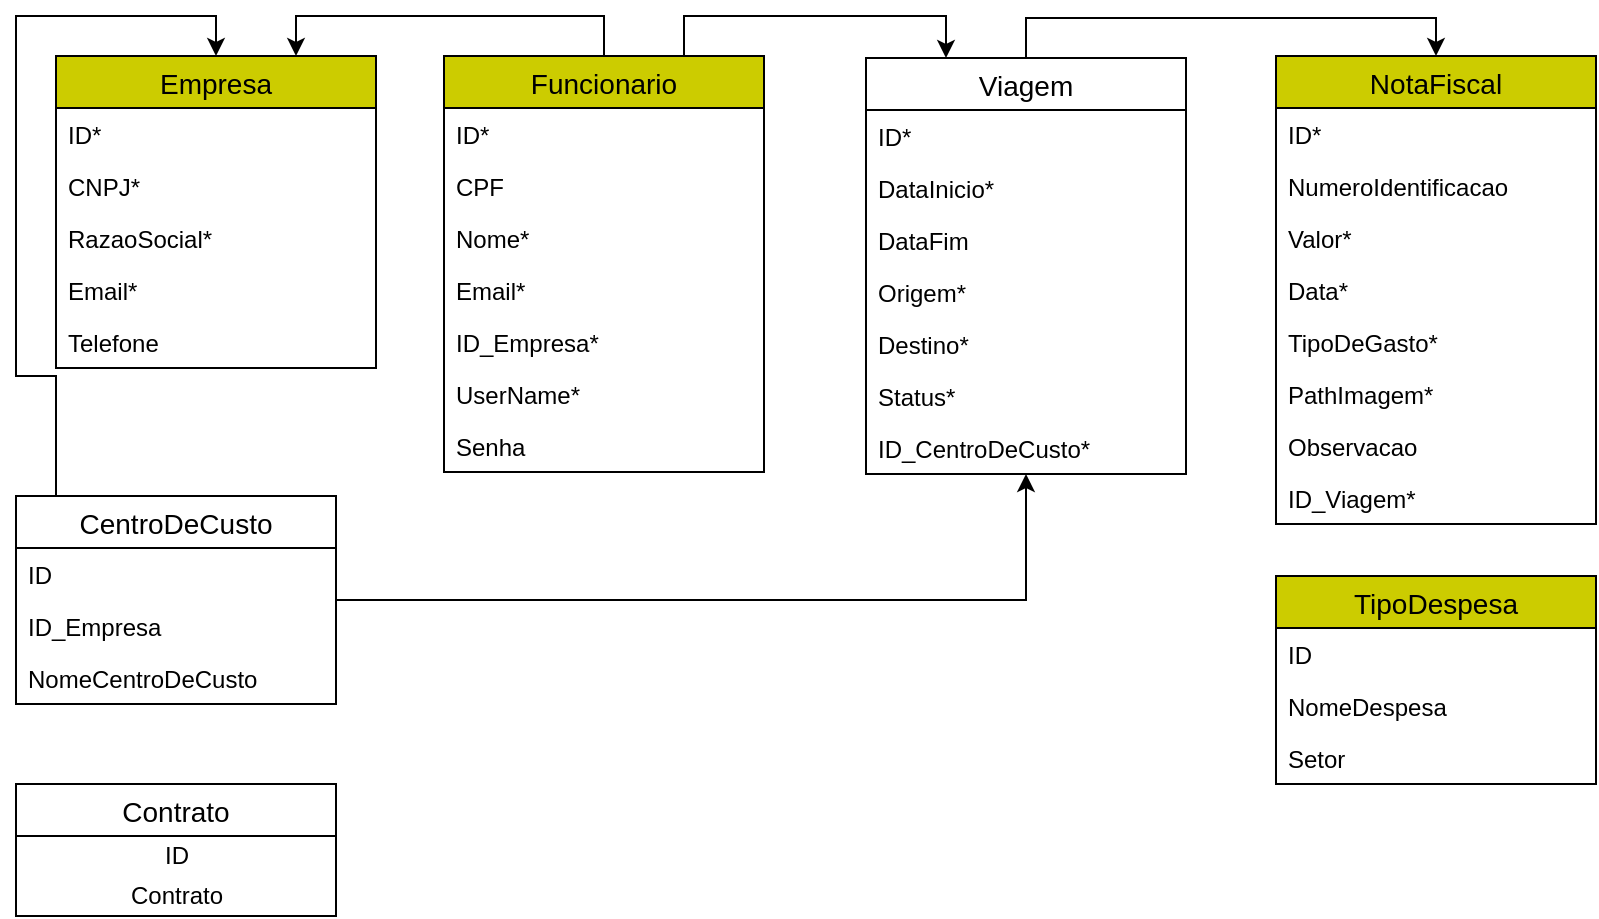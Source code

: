 <mxfile version="13.1.3" type="github">
  <diagram id="mBjLz7T49912LiGAMW3A" name="Page-1">
    <mxGraphModel dx="1622" dy="747" grid="1" gridSize="10" guides="1" tooltips="1" connect="1" arrows="1" fold="1" page="1" pageScale="1" pageWidth="827" pageHeight="1169" math="0" shadow="0">
      <root>
        <mxCell id="0" />
        <mxCell id="1" parent="0" />
        <mxCell id="ghzMU9aXFlvLaxTiIsrm-9" value="Empresa" style="swimlane;fontStyle=0;childLayout=stackLayout;horizontal=1;startSize=26;horizontalStack=0;resizeParent=1;resizeParentMax=0;resizeLast=0;collapsible=1;marginBottom=0;align=center;fontSize=14;fillColor=#CCCC00;" parent="1" vertex="1">
          <mxGeometry x="30" y="40" width="160" height="156" as="geometry" />
        </mxCell>
        <mxCell id="ghzMU9aXFlvLaxTiIsrm-10" value="ID*" style="text;strokeColor=none;fillColor=none;spacingLeft=4;spacingRight=4;overflow=hidden;rotatable=0;points=[[0,0.5],[1,0.5]];portConstraint=eastwest;fontSize=12;" parent="ghzMU9aXFlvLaxTiIsrm-9" vertex="1">
          <mxGeometry y="26" width="160" height="26" as="geometry" />
        </mxCell>
        <mxCell id="ghzMU9aXFlvLaxTiIsrm-11" value="CNPJ*" style="text;strokeColor=none;fillColor=none;spacingLeft=4;spacingRight=4;overflow=hidden;rotatable=0;points=[[0,0.5],[1,0.5]];portConstraint=eastwest;fontSize=12;" parent="ghzMU9aXFlvLaxTiIsrm-9" vertex="1">
          <mxGeometry y="52" width="160" height="26" as="geometry" />
        </mxCell>
        <mxCell id="ghzMU9aXFlvLaxTiIsrm-12" value="RazaoSocial*" style="text;strokeColor=none;fillColor=none;spacingLeft=4;spacingRight=4;overflow=hidden;rotatable=0;points=[[0,0.5],[1,0.5]];portConstraint=eastwest;fontSize=12;" parent="ghzMU9aXFlvLaxTiIsrm-9" vertex="1">
          <mxGeometry y="78" width="160" height="26" as="geometry" />
        </mxCell>
        <mxCell id="ghzMU9aXFlvLaxTiIsrm-13" value="Email*" style="text;strokeColor=none;fillColor=none;spacingLeft=4;spacingRight=4;overflow=hidden;rotatable=0;points=[[0,0.5],[1,0.5]];portConstraint=eastwest;fontSize=12;" parent="ghzMU9aXFlvLaxTiIsrm-9" vertex="1">
          <mxGeometry y="104" width="160" height="26" as="geometry" />
        </mxCell>
        <mxCell id="TEn6VvvXS9nuJFrR01Om-1" value="Telefone" style="text;strokeColor=none;fillColor=none;spacingLeft=4;spacingRight=4;overflow=hidden;rotatable=0;points=[[0,0.5],[1,0.5]];portConstraint=eastwest;fontSize=12;" vertex="1" parent="ghzMU9aXFlvLaxTiIsrm-9">
          <mxGeometry y="130" width="160" height="26" as="geometry" />
        </mxCell>
        <mxCell id="ghzMU9aXFlvLaxTiIsrm-44" style="edgeStyle=orthogonalEdgeStyle;rounded=0;orthogonalLoop=1;jettySize=auto;html=1;exitX=0.5;exitY=0;exitDx=0;exitDy=0;entryX=0.75;entryY=0;entryDx=0;entryDy=0;" parent="1" source="ghzMU9aXFlvLaxTiIsrm-1" target="ghzMU9aXFlvLaxTiIsrm-9" edge="1">
          <mxGeometry relative="1" as="geometry" />
        </mxCell>
        <mxCell id="ghzMU9aXFlvLaxTiIsrm-45" style="edgeStyle=orthogonalEdgeStyle;rounded=0;orthogonalLoop=1;jettySize=auto;html=1;exitX=0.75;exitY=0;exitDx=0;exitDy=0;entryX=0.25;entryY=0;entryDx=0;entryDy=0;" parent="1" source="ghzMU9aXFlvLaxTiIsrm-1" target="ghzMU9aXFlvLaxTiIsrm-19" edge="1">
          <mxGeometry relative="1" as="geometry" />
        </mxCell>
        <mxCell id="ghzMU9aXFlvLaxTiIsrm-1" value="Funcionario" style="swimlane;fontStyle=0;childLayout=stackLayout;horizontal=1;startSize=26;horizontalStack=0;resizeParent=1;resizeParentMax=0;resizeLast=0;collapsible=1;marginBottom=0;align=center;fontSize=14;fillColor=#CCCC00;" parent="1" vertex="1">
          <mxGeometry x="224" y="40" width="160" height="208" as="geometry" />
        </mxCell>
        <mxCell id="ghzMU9aXFlvLaxTiIsrm-8" value="ID*" style="text;strokeColor=none;fillColor=none;spacingLeft=4;spacingRight=4;overflow=hidden;rotatable=0;points=[[0,0.5],[1,0.5]];portConstraint=eastwest;fontSize=12;" parent="ghzMU9aXFlvLaxTiIsrm-1" vertex="1">
          <mxGeometry y="26" width="160" height="26" as="geometry" />
        </mxCell>
        <mxCell id="ghzMU9aXFlvLaxTiIsrm-3" value="CPF" style="text;strokeColor=none;fillColor=none;spacingLeft=4;spacingRight=4;overflow=hidden;rotatable=0;points=[[0,0.5],[1,0.5]];portConstraint=eastwest;fontSize=12;" parent="ghzMU9aXFlvLaxTiIsrm-1" vertex="1">
          <mxGeometry y="52" width="160" height="26" as="geometry" />
        </mxCell>
        <mxCell id="ghzMU9aXFlvLaxTiIsrm-4" value="Nome*" style="text;strokeColor=none;fillColor=none;spacingLeft=4;spacingRight=4;overflow=hidden;rotatable=0;points=[[0,0.5],[1,0.5]];portConstraint=eastwest;fontSize=12;" parent="ghzMU9aXFlvLaxTiIsrm-1" vertex="1">
          <mxGeometry y="78" width="160" height="26" as="geometry" />
        </mxCell>
        <mxCell id="ghzMU9aXFlvLaxTiIsrm-5" value="Email*" style="text;strokeColor=none;fillColor=none;spacingLeft=4;spacingRight=4;overflow=hidden;rotatable=0;points=[[0,0.5],[1,0.5]];portConstraint=eastwest;fontSize=12;" parent="ghzMU9aXFlvLaxTiIsrm-1" vertex="1">
          <mxGeometry y="104" width="160" height="26" as="geometry" />
        </mxCell>
        <mxCell id="ghzMU9aXFlvLaxTiIsrm-7" value="ID_Empresa*" style="text;strokeColor=none;fillColor=none;spacingLeft=4;spacingRight=4;overflow=hidden;rotatable=0;points=[[0,0.5],[1,0.5]];portConstraint=eastwest;fontSize=12;" parent="ghzMU9aXFlvLaxTiIsrm-1" vertex="1">
          <mxGeometry y="130" width="160" height="26" as="geometry" />
        </mxCell>
        <mxCell id="ghzMU9aXFlvLaxTiIsrm-58" value="UserName*" style="text;strokeColor=none;fillColor=none;spacingLeft=4;spacingRight=4;overflow=hidden;rotatable=0;points=[[0,0.5],[1,0.5]];portConstraint=eastwest;fontSize=12;" parent="ghzMU9aXFlvLaxTiIsrm-1" vertex="1">
          <mxGeometry y="156" width="160" height="26" as="geometry" />
        </mxCell>
        <mxCell id="TEn6VvvXS9nuJFrR01Om-4" value="Senha" style="text;strokeColor=none;fillColor=none;spacingLeft=4;spacingRight=4;overflow=hidden;rotatable=0;points=[[0,0.5],[1,0.5]];portConstraint=eastwest;fontSize=12;" vertex="1" parent="ghzMU9aXFlvLaxTiIsrm-1">
          <mxGeometry y="182" width="160" height="26" as="geometry" />
        </mxCell>
        <mxCell id="ghzMU9aXFlvLaxTiIsrm-42" style="edgeStyle=orthogonalEdgeStyle;rounded=0;orthogonalLoop=1;jettySize=auto;html=1;exitX=0.156;exitY=0.019;exitDx=0;exitDy=0;entryX=0.5;entryY=0;entryDx=0;entryDy=0;exitPerimeter=0;" parent="1" source="ghzMU9aXFlvLaxTiIsrm-26" target="ghzMU9aXFlvLaxTiIsrm-9" edge="1">
          <mxGeometry relative="1" as="geometry">
            <Array as="points">
              <mxPoint x="35" y="260" />
              <mxPoint x="30" y="260" />
              <mxPoint x="30" y="200" />
              <mxPoint x="10" y="200" />
              <mxPoint x="10" y="20" />
              <mxPoint x="110" y="20" />
            </Array>
          </mxGeometry>
        </mxCell>
        <mxCell id="ghzMU9aXFlvLaxTiIsrm-49" style="edgeStyle=orthogonalEdgeStyle;rounded=0;orthogonalLoop=1;jettySize=auto;html=1;exitX=1;exitY=0.5;exitDx=0;exitDy=0;" parent="1" source="ghzMU9aXFlvLaxTiIsrm-26" target="ghzMU9aXFlvLaxTiIsrm-25" edge="1">
          <mxGeometry relative="1" as="geometry">
            <Array as="points">
              <mxPoint x="170" y="312" />
              <mxPoint x="515" y="312" />
            </Array>
          </mxGeometry>
        </mxCell>
        <mxCell id="ghzMU9aXFlvLaxTiIsrm-57" style="edgeStyle=orthogonalEdgeStyle;rounded=0;orthogonalLoop=1;jettySize=auto;html=1;exitX=0.5;exitY=0;exitDx=0;exitDy=0;entryX=0.5;entryY=0;entryDx=0;entryDy=0;" parent="1" source="ghzMU9aXFlvLaxTiIsrm-19" target="ghzMU9aXFlvLaxTiIsrm-50" edge="1">
          <mxGeometry relative="1" as="geometry" />
        </mxCell>
        <mxCell id="ghzMU9aXFlvLaxTiIsrm-19" value="Viagem" style="swimlane;fontStyle=0;childLayout=stackLayout;horizontal=1;startSize=26;horizontalStack=0;resizeParent=1;resizeParentMax=0;resizeLast=0;collapsible=1;marginBottom=0;align=center;fontSize=14;" parent="1" vertex="1">
          <mxGeometry x="435" y="41" width="160" height="208" as="geometry" />
        </mxCell>
        <mxCell id="ghzMU9aXFlvLaxTiIsrm-20" value="ID*" style="text;strokeColor=none;fillColor=none;spacingLeft=4;spacingRight=4;overflow=hidden;rotatable=0;points=[[0,0.5],[1,0.5]];portConstraint=eastwest;fontSize=12;" parent="ghzMU9aXFlvLaxTiIsrm-19" vertex="1">
          <mxGeometry y="26" width="160" height="26" as="geometry" />
        </mxCell>
        <mxCell id="ghzMU9aXFlvLaxTiIsrm-21" value="DataInicio*" style="text;strokeColor=none;fillColor=none;spacingLeft=4;spacingRight=4;overflow=hidden;rotatable=0;points=[[0,0.5],[1,0.5]];portConstraint=eastwest;fontSize=12;" parent="ghzMU9aXFlvLaxTiIsrm-19" vertex="1">
          <mxGeometry y="52" width="160" height="26" as="geometry" />
        </mxCell>
        <mxCell id="ghzMU9aXFlvLaxTiIsrm-22" value="DataFim" style="text;strokeColor=none;fillColor=none;spacingLeft=4;spacingRight=4;overflow=hidden;rotatable=0;points=[[0,0.5],[1,0.5]];portConstraint=eastwest;fontSize=12;" parent="ghzMU9aXFlvLaxTiIsrm-19" vertex="1">
          <mxGeometry y="78" width="160" height="26" as="geometry" />
        </mxCell>
        <mxCell id="ghzMU9aXFlvLaxTiIsrm-23" value="Origem*" style="text;strokeColor=none;fillColor=none;spacingLeft=4;spacingRight=4;overflow=hidden;rotatable=0;points=[[0,0.5],[1,0.5]];portConstraint=eastwest;fontSize=12;" parent="ghzMU9aXFlvLaxTiIsrm-19" vertex="1">
          <mxGeometry y="104" width="160" height="26" as="geometry" />
        </mxCell>
        <mxCell id="ghzMU9aXFlvLaxTiIsrm-24" value="Destino*" style="text;strokeColor=none;fillColor=none;spacingLeft=4;spacingRight=4;overflow=hidden;rotatable=0;points=[[0,0.5],[1,0.5]];portConstraint=eastwest;fontSize=12;" parent="ghzMU9aXFlvLaxTiIsrm-19" vertex="1">
          <mxGeometry y="130" width="160" height="26" as="geometry" />
        </mxCell>
        <mxCell id="ghzMU9aXFlvLaxTiIsrm-65" value="Status*" style="text;strokeColor=none;fillColor=none;spacingLeft=4;spacingRight=4;overflow=hidden;rotatable=0;points=[[0,0.5],[1,0.5]];portConstraint=eastwest;fontSize=12;" parent="ghzMU9aXFlvLaxTiIsrm-19" vertex="1">
          <mxGeometry y="156" width="160" height="26" as="geometry" />
        </mxCell>
        <mxCell id="ghzMU9aXFlvLaxTiIsrm-25" value="ID_CentroDeCusto*" style="text;strokeColor=none;fillColor=none;spacingLeft=4;spacingRight=4;overflow=hidden;rotatable=0;points=[[0,0.5],[1,0.5]];portConstraint=eastwest;fontSize=12;" parent="ghzMU9aXFlvLaxTiIsrm-19" vertex="1">
          <mxGeometry y="182" width="160" height="26" as="geometry" />
        </mxCell>
        <mxCell id="ghzMU9aXFlvLaxTiIsrm-26" value="CentroDeCusto" style="swimlane;fontStyle=0;childLayout=stackLayout;horizontal=1;startSize=26;horizontalStack=0;resizeParent=1;resizeParentMax=0;resizeLast=0;collapsible=1;marginBottom=0;align=center;fontSize=14;" parent="1" vertex="1">
          <mxGeometry x="10" y="260" width="160" height="104" as="geometry" />
        </mxCell>
        <mxCell id="ghzMU9aXFlvLaxTiIsrm-27" value="ID" style="text;strokeColor=none;fillColor=none;spacingLeft=4;spacingRight=4;overflow=hidden;rotatable=0;points=[[0,0.5],[1,0.5]];portConstraint=eastwest;fontSize=12;" parent="ghzMU9aXFlvLaxTiIsrm-26" vertex="1">
          <mxGeometry y="26" width="160" height="26" as="geometry" />
        </mxCell>
        <mxCell id="ghzMU9aXFlvLaxTiIsrm-28" value="ID_Empresa" style="text;strokeColor=none;fillColor=none;spacingLeft=4;spacingRight=4;overflow=hidden;rotatable=0;points=[[0,0.5],[1,0.5]];portConstraint=eastwest;fontSize=12;" parent="ghzMU9aXFlvLaxTiIsrm-26" vertex="1">
          <mxGeometry y="52" width="160" height="26" as="geometry" />
        </mxCell>
        <mxCell id="ghzMU9aXFlvLaxTiIsrm-29" value="NomeCentroDeCusto" style="text;strokeColor=none;fillColor=none;spacingLeft=4;spacingRight=4;overflow=hidden;rotatable=0;points=[[0,0.5],[1,0.5]];portConstraint=eastwest;fontSize=12;" parent="ghzMU9aXFlvLaxTiIsrm-26" vertex="1">
          <mxGeometry y="78" width="160" height="26" as="geometry" />
        </mxCell>
        <mxCell id="ghzMU9aXFlvLaxTiIsrm-50" value="NotaFiscal" style="swimlane;fontStyle=0;childLayout=stackLayout;horizontal=1;startSize=26;horizontalStack=0;resizeParent=1;resizeParentMax=0;resizeLast=0;collapsible=1;marginBottom=0;align=center;fontSize=14;fillColor=#CCCC00;" parent="1" vertex="1">
          <mxGeometry x="640" y="40" width="160" height="234" as="geometry" />
        </mxCell>
        <mxCell id="ghzMU9aXFlvLaxTiIsrm-51" value="ID*" style="text;strokeColor=none;fillColor=none;spacingLeft=4;spacingRight=4;overflow=hidden;rotatable=0;points=[[0,0.5],[1,0.5]];portConstraint=eastwest;fontSize=12;" parent="ghzMU9aXFlvLaxTiIsrm-50" vertex="1">
          <mxGeometry y="26" width="160" height="26" as="geometry" />
        </mxCell>
        <mxCell id="ghzMU9aXFlvLaxTiIsrm-52" value="NumeroIdentificacao" style="text;strokeColor=none;fillColor=none;spacingLeft=4;spacingRight=4;overflow=hidden;rotatable=0;points=[[0,0.5],[1,0.5]];portConstraint=eastwest;fontSize=12;" parent="ghzMU9aXFlvLaxTiIsrm-50" vertex="1">
          <mxGeometry y="52" width="160" height="26" as="geometry" />
        </mxCell>
        <mxCell id="ghzMU9aXFlvLaxTiIsrm-53" value="Valor*" style="text;strokeColor=none;fillColor=none;spacingLeft=4;spacingRight=4;overflow=hidden;rotatable=0;points=[[0,0.5],[1,0.5]];portConstraint=eastwest;fontSize=12;" parent="ghzMU9aXFlvLaxTiIsrm-50" vertex="1">
          <mxGeometry y="78" width="160" height="26" as="geometry" />
        </mxCell>
        <mxCell id="ghzMU9aXFlvLaxTiIsrm-54" value="Data*" style="text;strokeColor=none;fillColor=none;spacingLeft=4;spacingRight=4;overflow=hidden;rotatable=0;points=[[0,0.5],[1,0.5]];portConstraint=eastwest;fontSize=12;" parent="ghzMU9aXFlvLaxTiIsrm-50" vertex="1">
          <mxGeometry y="104" width="160" height="26" as="geometry" />
        </mxCell>
        <mxCell id="ghzMU9aXFlvLaxTiIsrm-55" value="TipoDeGasto*" style="text;strokeColor=none;fillColor=none;spacingLeft=4;spacingRight=4;overflow=hidden;rotatable=0;points=[[0,0.5],[1,0.5]];portConstraint=eastwest;fontSize=12;" parent="ghzMU9aXFlvLaxTiIsrm-50" vertex="1">
          <mxGeometry y="130" width="160" height="26" as="geometry" />
        </mxCell>
        <mxCell id="ghzMU9aXFlvLaxTiIsrm-59" value="PathImagem*" style="text;strokeColor=none;fillColor=none;spacingLeft=4;spacingRight=4;overflow=hidden;rotatable=0;points=[[0,0.5],[1,0.5]];portConstraint=eastwest;fontSize=12;" parent="ghzMU9aXFlvLaxTiIsrm-50" vertex="1">
          <mxGeometry y="156" width="160" height="26" as="geometry" />
        </mxCell>
        <mxCell id="ghzMU9aXFlvLaxTiIsrm-64" value="Observacao" style="text;strokeColor=none;fillColor=none;spacingLeft=4;spacingRight=4;overflow=hidden;rotatable=0;points=[[0,0.5],[1,0.5]];portConstraint=eastwest;fontSize=12;" parent="ghzMU9aXFlvLaxTiIsrm-50" vertex="1">
          <mxGeometry y="182" width="160" height="26" as="geometry" />
        </mxCell>
        <mxCell id="ghzMU9aXFlvLaxTiIsrm-56" value="ID_Viagem*" style="text;strokeColor=none;fillColor=none;spacingLeft=4;spacingRight=4;overflow=hidden;rotatable=0;points=[[0,0.5],[1,0.5]];portConstraint=eastwest;fontSize=12;" parent="ghzMU9aXFlvLaxTiIsrm-50" vertex="1">
          <mxGeometry y="208" width="160" height="26" as="geometry" />
        </mxCell>
        <mxCell id="ghzMU9aXFlvLaxTiIsrm-60" value="TipoDespesa" style="swimlane;fontStyle=0;childLayout=stackLayout;horizontal=1;startSize=26;horizontalStack=0;resizeParent=1;resizeParentMax=0;resizeLast=0;collapsible=1;marginBottom=0;align=center;fontSize=14;fillColor=#CCCC00;" parent="1" vertex="1">
          <mxGeometry x="640" y="300" width="160" height="104" as="geometry" />
        </mxCell>
        <mxCell id="ghzMU9aXFlvLaxTiIsrm-61" value="ID" style="text;strokeColor=none;fillColor=none;spacingLeft=4;spacingRight=4;overflow=hidden;rotatable=0;points=[[0,0.5],[1,0.5]];portConstraint=eastwest;fontSize=12;" parent="ghzMU9aXFlvLaxTiIsrm-60" vertex="1">
          <mxGeometry y="26" width="160" height="26" as="geometry" />
        </mxCell>
        <mxCell id="ghzMU9aXFlvLaxTiIsrm-62" value="NomeDespesa" style="text;strokeColor=none;fillColor=none;spacingLeft=4;spacingRight=4;overflow=hidden;rotatable=0;points=[[0,0.5],[1,0.5]];portConstraint=eastwest;fontSize=12;" parent="ghzMU9aXFlvLaxTiIsrm-60" vertex="1">
          <mxGeometry y="52" width="160" height="26" as="geometry" />
        </mxCell>
        <mxCell id="ghzMU9aXFlvLaxTiIsrm-63" value="Setor" style="text;strokeColor=none;fillColor=none;spacingLeft=4;spacingRight=4;overflow=hidden;rotatable=0;points=[[0,0.5],[1,0.5]];portConstraint=eastwest;fontSize=12;" parent="ghzMU9aXFlvLaxTiIsrm-60" vertex="1">
          <mxGeometry y="78" width="160" height="26" as="geometry" />
        </mxCell>
        <mxCell id="TEn6VvvXS9nuJFrR01Om-5" value="Contrato" style="swimlane;fontStyle=0;childLayout=stackLayout;horizontal=1;startSize=26;horizontalStack=0;resizeParent=1;resizeParentMax=0;resizeLast=0;collapsible=1;marginBottom=0;align=center;fontSize=14;" vertex="1" parent="1">
          <mxGeometry x="10" y="404" width="160" height="66" as="geometry" />
        </mxCell>
        <mxCell id="TEn6VvvXS9nuJFrR01Om-10" value="ID" style="text;html=1;align=center;verticalAlign=middle;resizable=0;points=[];autosize=1;" vertex="1" parent="TEn6VvvXS9nuJFrR01Om-5">
          <mxGeometry y="26" width="160" height="20" as="geometry" />
        </mxCell>
        <mxCell id="TEn6VvvXS9nuJFrR01Om-11" value="Contrato" style="text;html=1;align=center;verticalAlign=middle;resizable=0;points=[];autosize=1;" vertex="1" parent="TEn6VvvXS9nuJFrR01Om-5">
          <mxGeometry y="46" width="160" height="20" as="geometry" />
        </mxCell>
      </root>
    </mxGraphModel>
  </diagram>
</mxfile>
